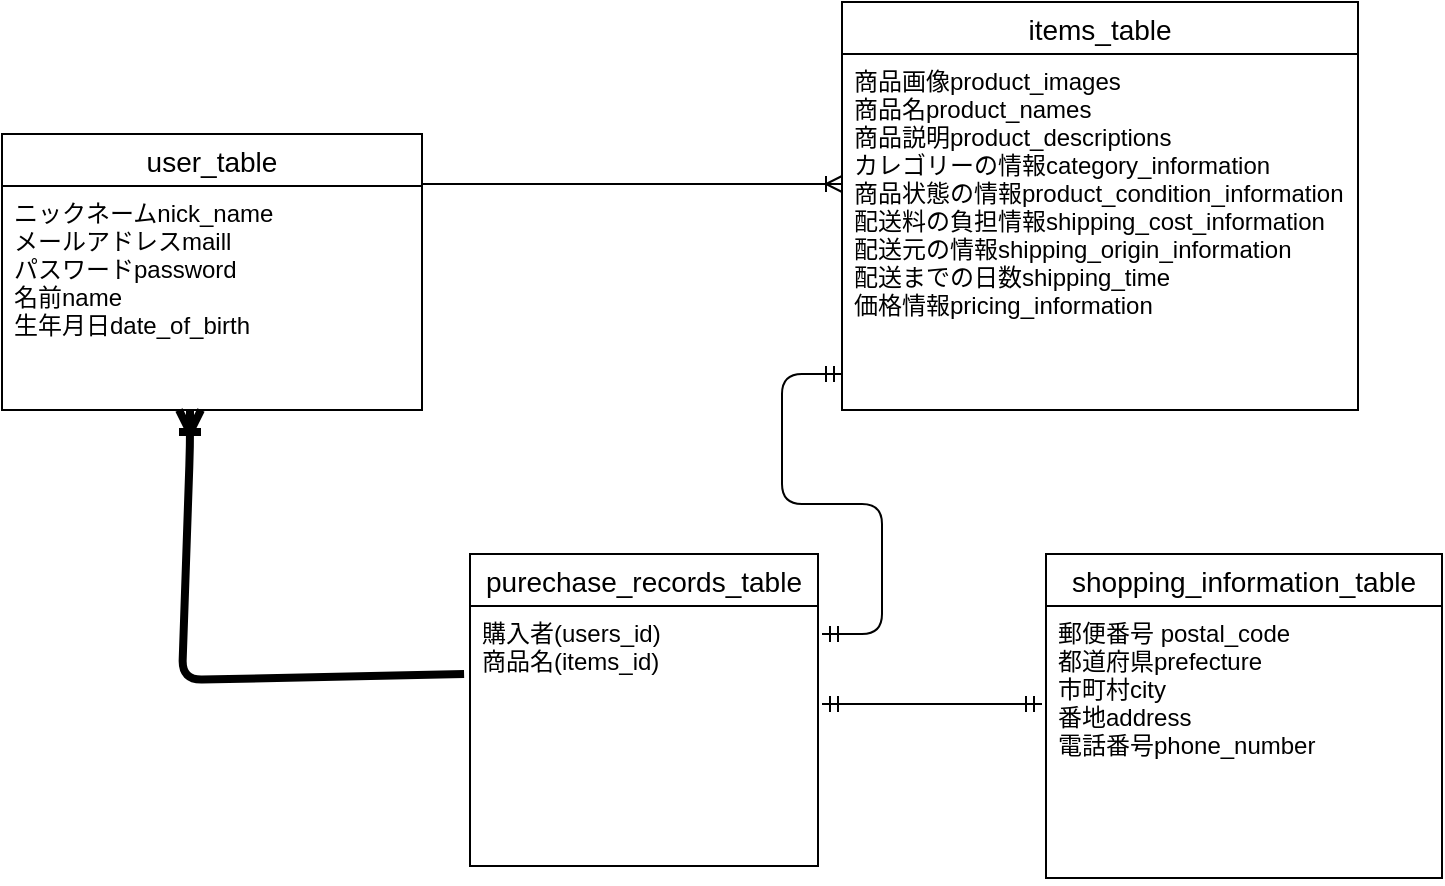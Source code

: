 <mxfile>
    <diagram id="sExjdmPmgx-DGwkeY7LS" name="ページ1">
        <mxGraphModel dx="714" dy="647" grid="1" gridSize="6" guides="1" tooltips="1" connect="1" arrows="1" fold="1" page="1" pageScale="1" pageWidth="827" pageHeight="1169" math="0" shadow="0">
            <root>
                <mxCell id="0"/>
                <mxCell id="1" parent="0"/>
                <mxCell id="29" value="" style="edgeStyle=entityRelationEdgeStyle;fontSize=12;html=1;endArrow=ERoneToMany;exitX=1;exitY=0.5;exitDx=0;exitDy=0;entryX=0;entryY=0.5;entryDx=0;entryDy=0;endFill=0;" edge="1" parent="1">
                    <mxGeometry width="100" height="100" relative="1" as="geometry">
                        <mxPoint x="240" y="175" as="sourcePoint"/>
                        <mxPoint x="450" y="175" as="targetPoint"/>
                    </mxGeometry>
                </mxCell>
                <mxCell id="44" style="edgeStyle=none;html=1;exitX=-0.017;exitY=0.262;exitDx=0;exitDy=0;endArrow=ERoneToMany;endFill=0;strokeWidth=4;rounded=1;strokeColor=default;exitPerimeter=0;" edge="1" parent="1" source="77">
                    <mxGeometry relative="1" as="geometry">
                        <mxPoint x="240" y="423" as="sourcePoint"/>
                        <mxPoint x="124" y="288" as="targetPoint"/>
                        <Array as="points">
                            <mxPoint x="120" y="423"/>
                            <mxPoint x="124" y="306"/>
                        </Array>
                    </mxGeometry>
                </mxCell>
                <mxCell id="60" value="" style="edgeStyle=entityRelationEdgeStyle;fontSize=12;html=1;endArrow=ERmandOne;startArrow=ERmandOne;exitX=1;exitY=0.5;exitDx=0;exitDy=0;entryX=0;entryY=0.5;entryDx=0;entryDy=0;" edge="1" parent="1">
                    <mxGeometry width="100" height="100" relative="1" as="geometry">
                        <mxPoint x="440" y="435" as="sourcePoint"/>
                        <mxPoint x="550" y="435" as="targetPoint"/>
                    </mxGeometry>
                </mxCell>
                <mxCell id="62" value="" style="edgeStyle=entityRelationEdgeStyle;fontSize=12;html=1;endArrow=ERmandOne;startArrow=ERmandOne;entryX=0;entryY=0.5;entryDx=0;entryDy=0;" edge="1" parent="1">
                    <mxGeometry width="100" height="100" relative="1" as="geometry">
                        <mxPoint x="440" y="400" as="sourcePoint"/>
                        <mxPoint x="450" y="270" as="targetPoint"/>
                    </mxGeometry>
                </mxCell>
                <mxCell id="63" value="user_table" style="swimlane;fontStyle=0;childLayout=stackLayout;horizontal=1;startSize=26;horizontalStack=0;resizeParent=1;resizeParentMax=0;resizeLast=0;collapsible=1;marginBottom=0;align=center;fontSize=14;" vertex="1" parent="1">
                    <mxGeometry x="30" y="150" width="210" height="138" as="geometry"/>
                </mxCell>
                <mxCell id="71" value="ニックネームnick_name&#10;メールアドレスmaill&#10;パスワードpassword&#10;名前name&#10;生年月日date_of_birth&#10;" style="text;strokeColor=none;fillColor=none;spacingLeft=4;spacingRight=4;overflow=hidden;rotatable=0;points=[[0,0.5],[1,0.5]];portConstraint=eastwest;fontSize=12;" vertex="1" parent="63">
                    <mxGeometry y="26" width="210" height="112" as="geometry"/>
                </mxCell>
                <mxCell id="72" value="items_table" style="swimlane;fontStyle=0;childLayout=stackLayout;horizontal=1;startSize=26;horizontalStack=0;resizeParent=1;resizeParentMax=0;resizeLast=0;collapsible=1;marginBottom=0;align=center;fontSize=14;" vertex="1" parent="1">
                    <mxGeometry x="450" y="84" width="258" height="204" as="geometry"/>
                </mxCell>
                <mxCell id="73" value="商品画像product_images&#10;商品名product_names&#10;商品説明product_descriptions&#10;カレゴリーの情報category_information&#10;商品状態の情報product_condition_information&#10;配送料の負担情報shipping_cost_information&#10;配送元の情報shipping_origin_information&#10;配送までの日数shipping_time&#10;価格情報pricing_information&#10;" style="text;strokeColor=none;fillColor=none;spacingLeft=4;spacingRight=4;overflow=hidden;rotatable=0;points=[[0,0.5],[1,0.5]];portConstraint=eastwest;fontSize=12;" vertex="1" parent="72">
                    <mxGeometry y="26" width="258" height="178" as="geometry"/>
                </mxCell>
                <mxCell id="76" value="purechase_records_table" style="swimlane;fontStyle=0;childLayout=stackLayout;horizontal=1;startSize=26;horizontalStack=0;resizeParent=1;resizeParentMax=0;resizeLast=0;collapsible=1;marginBottom=0;align=center;fontSize=14;" vertex="1" parent="1">
                    <mxGeometry x="264" y="360" width="174" height="156" as="geometry"/>
                </mxCell>
                <mxCell id="77" value="購入者(users_id)&#10;商品名(items_id)&#10;" style="text;strokeColor=none;fillColor=none;spacingLeft=4;spacingRight=4;overflow=hidden;rotatable=0;points=[[0,0.5],[1,0.5]];portConstraint=eastwest;fontSize=12;" vertex="1" parent="76">
                    <mxGeometry y="26" width="174" height="130" as="geometry"/>
                </mxCell>
                <mxCell id="80" value="shopping_information_table" style="swimlane;fontStyle=0;childLayout=stackLayout;horizontal=1;startSize=26;horizontalStack=0;resizeParent=1;resizeParentMax=0;resizeLast=0;collapsible=1;marginBottom=0;align=center;fontSize=14;" vertex="1" parent="1">
                    <mxGeometry x="552" y="360" width="198" height="162" as="geometry"/>
                </mxCell>
                <mxCell id="81" value="郵便番号 postal_code&#10;都道府県prefecture&#10;市町村city&#10;番地address&#10;電話番号phone_number&#10;" style="text;strokeColor=none;fillColor=none;spacingLeft=4;spacingRight=4;overflow=hidden;rotatable=0;points=[[0,0.5],[1,0.5]];portConstraint=eastwest;fontSize=12;" vertex="1" parent="80">
                    <mxGeometry y="26" width="198" height="136" as="geometry"/>
                </mxCell>
            </root>
        </mxGraphModel>
    </diagram>
</mxfile>